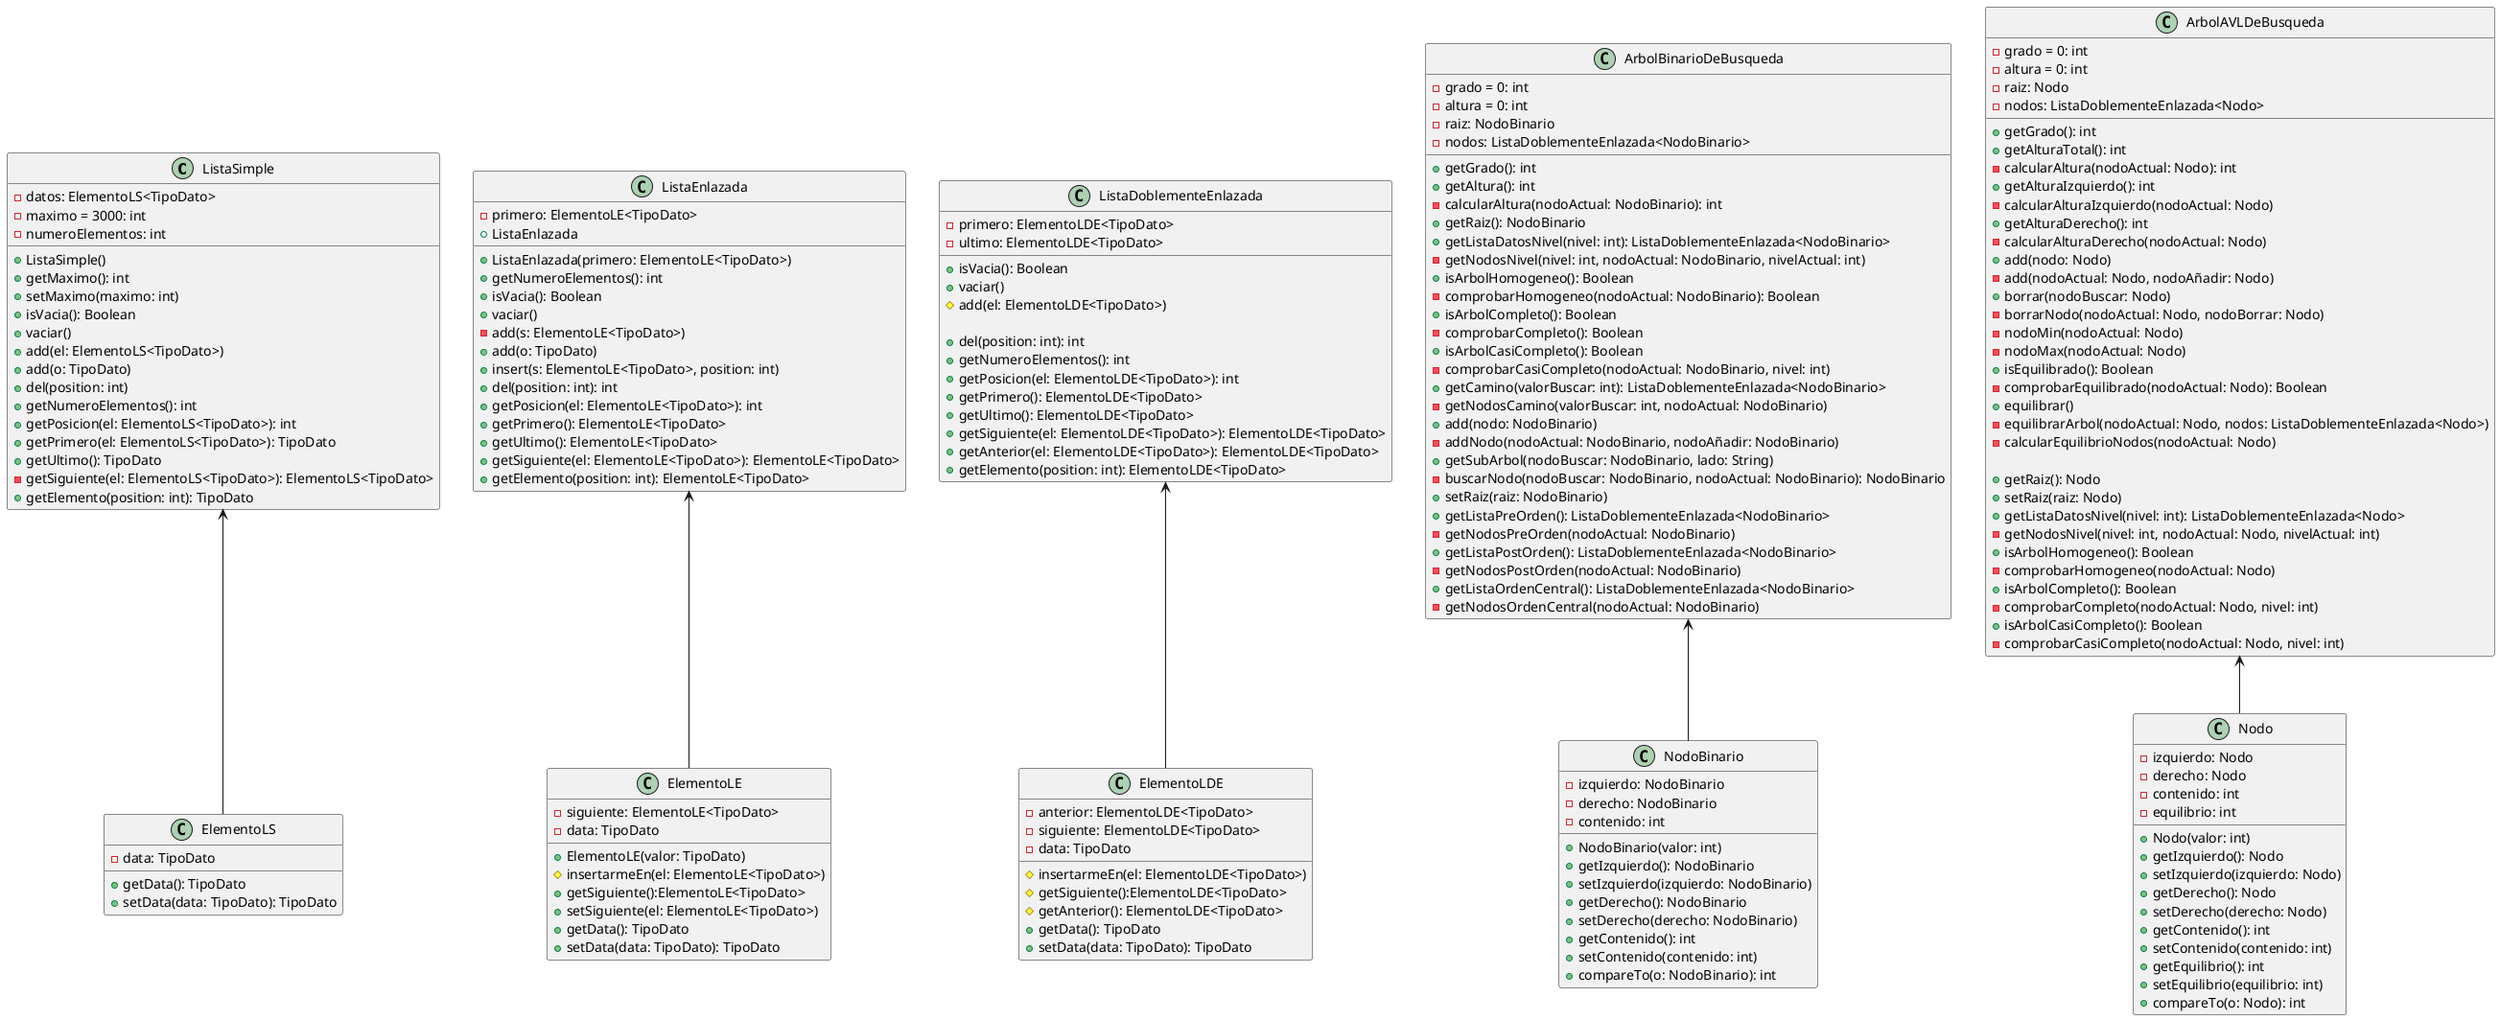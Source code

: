 @startuml
'https://plantuml.com/class-diagram

class ListaSimple
class ElementoLS

class ListaEnlazada
class ElementoLE

class ListaDoblementeEnlazada
class ElementoLDE

class NodoBinario
class ArbolBinarioDeBusqueda

class ArbolAVLDeBusqueda
class Nodo

ListaSimple <-- ElementoLS

class ElementoLS{
-data: TipoDato
+getData(): TipoDato
+setData(data: TipoDato): TipoDato
}

class ListaSimple{
-datos: ElementoLS<TipoDato>
-maximo = 3000: int
-numeroElementos: int
+ListaSimple()
+getMaximo(): int
+setMaximo(maximo: int)
+isVacia(): Boolean
+vaciar()
+add(el: ElementoLS<TipoDato>)
+add(o: TipoDato)
+del(position: int)
+getNumeroElementos(): int
+getPosicion(el: ElementoLS<TipoDato>): int
+getPrimero(el: ElementoLS<TipoDato>): TipoDato
+getUltimo(): TipoDato
-getSiguiente(el: ElementoLS<TipoDato>): ElementoLS<TipoDato>
+getElemento(position: int): TipoDato
}

ListaEnlazada <-- ElementoLE

class ElementoLE{
-siguiente: ElementoLE<TipoDato>
-data: TipoDato
+ElementoLE(valor: TipoDato)
#insertarmeEn(el: ElementoLE<TipoDato>)
+getSiguiente():ElementoLE<TipoDato>
+setSiguiente(el: ElementoLE<TipoDato>)
+getData(): TipoDato
+setData(data: TipoDato): TipoDato
}

class ListaEnlazada{
-primero: ElementoLE<TipoDato>
+ListaEnlazada(primero: ElementoLE<TipoDato>)
+ListaEnlazada
+getNumeroElementos(): int
+isVacia(): Boolean
+vaciar()
-add(s: ElementoLE<TipoDato>)
+add(o: TipoDato)
+insert(s: ElementoLE<TipoDato>, position: int)
+del(position: int): int
+getPosicion(el: ElementoLE<TipoDato>): int
+getPrimero(): ElementoLE<TipoDato>
+getUltimo(): ElementoLE<TipoDato>
+getSiguiente(el: ElementoLE<TipoDato>): ElementoLE<TipoDato>
+getElemento(position: int): ElementoLE<TipoDato>
}

ListaDoblementeEnlazada <-- ElementoLDE

class ElementoLDE{
-anterior: ElementoLDE<TipoDato>
-siguiente: ElementoLDE<TipoDato>
-data: TipoDato
#insertarmeEn(el: ElementoLDE<TipoDato>)
#getSiguiente():ElementoLDE<TipoDato>
#getAnterior(): ElementoLDE<TipoDato>
+getData(): TipoDato
+setData(data: TipoDato): TipoDato
}

class ListaDoblementeEnlazada{
-primero: ElementoLDE<TipoDato>
-ultimo: ElementoLDE<TipoDato>
+isVacia(): Boolean
+vaciar()
#add(el: ElementoLDE<TipoDato>)

+del(position: int): int
+getNumeroElementos(): int
+getPosicion(el: ElementoLDE<TipoDato>): int
+getPrimero(): ElementoLDE<TipoDato>
+getUltimo(): ElementoLDE<TipoDato>
+getSiguiente(el: ElementoLDE<TipoDato>): ElementoLDE<TipoDato>
+getAnterior(el: ElementoLDE<TipoDato>): ElementoLDE<TipoDato>
+getElemento(position: int): ElementoLDE<TipoDato>
}

ArbolBinarioDeBusqueda <-- NodoBinario

class NodoBinario{
-izquierdo: NodoBinario
-derecho: NodoBinario
-contenido: int
+NodoBinario(valor: int)
+getIzquierdo(): NodoBinario
+setIzquierdo(izquierdo: NodoBinario)
+getDerecho(): NodoBinario
+setDerecho(derecho: NodoBinario)
+getContenido(): int
+setContenido(contenido: int)
+compareTo(o: NodoBinario): int
}

class ArbolBinarioDeBusqueda{
-grado = 0: int
-altura = 0: int
-raiz: NodoBinario
-nodos: ListaDoblementeEnlazada<NodoBinario>
+getGrado(): int
+getAltura(): int
-calcularAltura(nodoActual: NodoBinario): int
+getRaiz(): NodoBinario
+getListaDatosNivel(nivel: int): ListaDoblementeEnlazada<NodoBinario>
-getNodosNivel(nivel: int, nodoActual: NodoBinario, nivelActual: int)
+isArbolHomogeneo(): Boolean
-comprobarHomogeneo(nodoActual: NodoBinario): Boolean
+isArbolCompleto(): Boolean
-comprobarCompleto(): Boolean
+isArbolCasiCompleto(): Boolean
-comprobarCasiCompleto(nodoActual: NodoBinario, nivel: int)
+getCamino(valorBuscar: int): ListaDoblementeEnlazada<NodoBinario>
-getNodosCamino(valorBuscar: int, nodoActual: NodoBinario)
+add(nodo: NodoBinario)
-addNodo(nodoActual: NodoBinario, nodoAñadir: NodoBinario)
+getSubArbol(nodoBuscar: NodoBinario, lado: String)
-buscarNodo(nodoBuscar: NodoBinario, nodoActual: NodoBinario): NodoBinario
+setRaiz(raiz: NodoBinario)
+getListaPreOrden(): ListaDoblementeEnlazada<NodoBinario>
-getNodosPreOrden(nodoActual: NodoBinario)
+getListaPostOrden(): ListaDoblementeEnlazada<NodoBinario>
-getNodosPostOrden(nodoActual: NodoBinario)
+getListaOrdenCentral(): ListaDoblementeEnlazada<NodoBinario>
-getNodosOrdenCentral(nodoActual: NodoBinario)
}

ArbolAVLDeBusqueda <-- Nodo

class ArbolAVLDeBusqueda{
-grado = 0: int
-altura = 0: int
-raiz: Nodo
-nodos: ListaDoblementeEnlazada<Nodo>
+getGrado(): int
+getAlturaTotal(): int
-calcularAltura(nodoActual: Nodo): int
+getAlturaIzquierdo(): int
-calcularAlturaIzquierdo(nodoActual: Nodo)
+getAlturaDerecho(): int
-calcularAlturaDerecho(nodoActual: Nodo)
+add(nodo: Nodo)
-add(nodoActual: Nodo, nodoAñadir: Nodo)
+borrar(nodoBuscar: Nodo)
-borrarNodo(nodoActual: Nodo, nodoBorrar: Nodo)
-nodoMin(nodoActual: Nodo)
-nodoMax(nodoActual: Nodo)
+isEquilibrado(): Boolean
-comprobarEquilibrado(nodoActual: Nodo): Boolean
+equilibrar()
-equilibrarArbol(nodoActual: Nodo, nodos: ListaDoblementeEnlazada<Nodo>)
-calcularEquilibrioNodos(nodoActual: Nodo)

+getRaiz(): Nodo
+setRaiz(raiz: Nodo)
+getListaDatosNivel(nivel: int): ListaDoblementeEnlazada<Nodo>
-getNodosNivel(nivel: int, nodoActual: Nodo, nivelActual: int)
+isArbolHomogeneo(): Boolean
-comprobarHomogeneo(nodoActual: Nodo)
+isArbolCompleto(): Boolean
-comprobarCompleto(nodoActual: Nodo, nivel: int)
+isArbolCasiCompleto(): Boolean
-comprobarCasiCompleto(nodoActual: Nodo, nivel: int)

}

class Nodo{
-izquierdo: Nodo
-derecho: Nodo
-contenido: int
-equilibrio: int
+Nodo(valor: int)
+getIzquierdo(): Nodo
+setIzquierdo(izquierdo: Nodo)
+getDerecho(): Nodo
+setDerecho(derecho: Nodo)
+getContenido(): int
+setContenido(contenido: int)
+getEquilibrio(): int
+setEquilibrio(equilibrio: int)
+compareTo(o: Nodo): int
}

@enduml